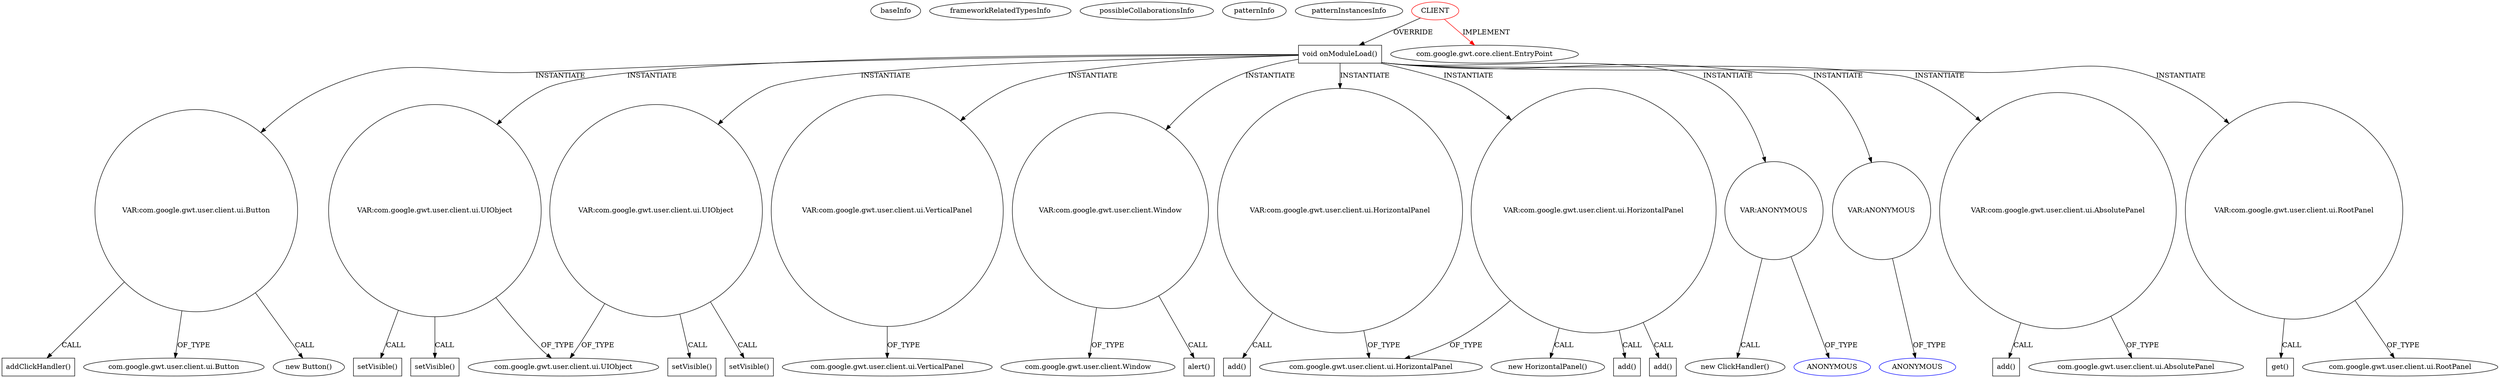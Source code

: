 digraph {
baseInfo[graphId=159,category="pattern",isAnonymous=false,possibleRelation=false]
frameworkRelatedTypesInfo[0="com.google.gwt.core.client.EntryPoint"]
possibleCollaborationsInfo[]
patternInfo[frequency=2.0,patternRootClient=0]
patternInstancesInfo[0="Christian-Achilli-ropasci~/Christian-Achilli-ropasci/ropasci-master/Rock-Paper-Scissor/src/main/java/com/chris/interview/client/RopasciGame.java~RopasciGame~82",1="Max-Hailperin-MessageBoard~/Max-Hailperin-MessageBoard/MessageBoard-master/MessageBoard/src/edu/gac/mcs270/messageboard/client/MessageBoard.java~MessageBoard~324"]
79[label="new Button()",vertexType="CONSTRUCTOR_CALL",isFrameworkType=false]
80[label="VAR:com.google.gwt.user.client.ui.Button",vertexType="VARIABLE_EXPRESION",isFrameworkType=false,shape=circle]
101[label="addClickHandler()",vertexType="INSIDE_CALL",isFrameworkType=false,shape=box]
22[label="void onModuleLoad()",vertexType="OVERRIDING_METHOD_DECLARATION",isFrameworkType=false,shape=box]
0[label="CLIENT",vertexType="ROOT_CLIENT_CLASS_DECLARATION",isFrameworkType=false,color=red]
57[label="VAR:com.google.gwt.user.client.ui.UIObject",vertexType="VARIABLE_EXPRESION",isFrameworkType=false,shape=circle]
54[label="VAR:com.google.gwt.user.client.ui.UIObject",vertexType="VARIABLE_EXPRESION",isFrameworkType=false,shape=circle]
55[label="setVisible()",vertexType="INSIDE_CALL",isFrameworkType=false,shape=box]
141[label="setVisible()",vertexType="INSIDE_CALL",isFrameworkType=false,shape=box]
58[label="setVisible()",vertexType="INSIDE_CALL",isFrameworkType=false,shape=box]
139[label="setVisible()",vertexType="INSIDE_CALL",isFrameworkType=false,shape=box]
39[label="VAR:com.google.gwt.user.client.ui.VerticalPanel",vertexType="VARIABLE_EXPRESION",isFrameworkType=false,shape=circle]
6[label="com.google.gwt.user.client.ui.VerticalPanel",vertexType="FRAMEWORK_CLASS_TYPE",isFrameworkType=false]
23[label="VAR:com.google.gwt.user.client.Window",vertexType="VARIABLE_EXPRESION",isFrameworkType=false,shape=circle]
36[label="VAR:com.google.gwt.user.client.ui.HorizontalPanel",vertexType="VARIABLE_EXPRESION",isFrameworkType=false,shape=circle]
3[label="com.google.gwt.user.client.ui.HorizontalPanel",vertexType="FRAMEWORK_CLASS_TYPE",isFrameworkType=false]
65[label="VAR:com.google.gwt.user.client.ui.HorizontalPanel",vertexType="VARIABLE_EXPRESION",isFrameworkType=false,shape=circle]
64[label="new HorizontalPanel()",vertexType="CONSTRUCTOR_CALL",isFrameworkType=false]
92[label="add()",vertexType="INSIDE_CALL",isFrameworkType=false,shape=box]
37[label="add()",vertexType="INSIDE_CALL",isFrameworkType=false,shape=box]
90[label="add()",vertexType="INSIDE_CALL",isFrameworkType=false,shape=box]
1[label="com.google.gwt.core.client.EntryPoint",vertexType="FRAMEWORK_INTERFACE_TYPE",isFrameworkType=false]
103[label="VAR:ANONYMOUS",vertexType="VARIABLE_EXPRESION",isFrameworkType=false,shape=circle]
104[label="ANONYMOUS",vertexType="REFERENCE_ANONYMOUS_DECLARATION",isFrameworkType=false,color=blue]
131[label="VAR:ANONYMOUS",vertexType="VARIABLE_EXPRESION",isFrameworkType=false,shape=circle]
132[label="ANONYMOUS",vertexType="REFERENCE_ANONYMOUS_DECLARATION",isFrameworkType=false,color=blue]
102[label="new ClickHandler()",vertexType="CONSTRUCTOR_CALL",isFrameworkType=false]
56[label="com.google.gwt.user.client.ui.UIObject",vertexType="FRAMEWORK_CLASS_TYPE",isFrameworkType=false]
95[label="VAR:com.google.gwt.user.client.ui.AbsolutePanel",vertexType="VARIABLE_EXPRESION",isFrameworkType=false,shape=circle]
50[label="com.google.gwt.user.client.ui.AbsolutePanel",vertexType="FRAMEWORK_CLASS_TYPE",isFrameworkType=false]
96[label="add()",vertexType="INSIDE_CALL",isFrameworkType=false,shape=box]
24[label="alert()",vertexType="INSIDE_CALL",isFrameworkType=false,shape=box]
21[label="com.google.gwt.user.client.ui.Button",vertexType="FRAMEWORK_CLASS_TYPE",isFrameworkType=false]
25[label="com.google.gwt.user.client.Window",vertexType="FRAMEWORK_CLASS_TYPE",isFrameworkType=false]
51[label="VAR:com.google.gwt.user.client.ui.RootPanel",vertexType="VARIABLE_EXPRESION",isFrameworkType=false,shape=circle]
53[label="com.google.gwt.user.client.ui.RootPanel",vertexType="FRAMEWORK_CLASS_TYPE",isFrameworkType=false]
99[label="get()",vertexType="INSIDE_CALL",isFrameworkType=false,shape=box]
103->102[label="CALL"]
23->24[label="CALL"]
36->3[label="OF_TYPE"]
22->95[label="INSTANTIATE"]
57->58[label="CALL"]
39->6[label="OF_TYPE"]
36->37[label="CALL"]
65->64[label="CALL"]
22->36[label="INSTANTIATE"]
95->96[label="CALL"]
22->57[label="INSTANTIATE"]
22->54[label="INSTANTIATE"]
0->1[label="IMPLEMENT",color=red]
54->141[label="CALL"]
65->3[label="OF_TYPE"]
103->104[label="OF_TYPE"]
80->79[label="CALL"]
22->65[label="INSTANTIATE"]
57->139[label="CALL"]
51->53[label="OF_TYPE"]
80->101[label="CALL"]
65->90[label="CALL"]
65->92[label="CALL"]
22->131[label="INSTANTIATE"]
22->51[label="INSTANTIATE"]
80->21[label="OF_TYPE"]
54->55[label="CALL"]
54->56[label="OF_TYPE"]
95->50[label="OF_TYPE"]
57->56[label="OF_TYPE"]
0->22[label="OVERRIDE"]
22->103[label="INSTANTIATE"]
23->25[label="OF_TYPE"]
22->23[label="INSTANTIATE"]
51->99[label="CALL"]
22->80[label="INSTANTIATE"]
22->39[label="INSTANTIATE"]
131->132[label="OF_TYPE"]
}

